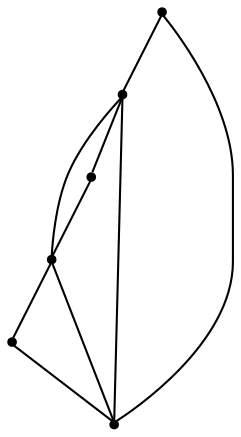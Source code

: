 graph {
  node [shape=point,comment="{\"directed\":false,\"doi\":\"10.1007/978-3-030-68766-3_7\",\"figure\":\"7 (1)\"}"]

  v0 [pos="1372.6613302231615,356.38971366260444"]
  v1 [pos="358.44460396536124,356.38971366260444"]
  v2 [pos="1150.8041069713465,388.08179263112135"]
  v3 [pos="564.4565791473332,419.778195559048"]
  v4 [pos="802.1652821339259,546.5562005995137"]
  v5 [pos="675.3867645865787,403.9298669198079"]

  v0 -- v1 [id="-1",pos="1372.6613302231615,356.38971366260444 358.44460396536124,356.38971366260444 358.44460396536124,356.38971366260444 358.44460396536124,356.38971366260444"]
  v1 -- v2 [id="-2",pos="358.44460396536124,356.38971366260444 1150.8041069713465,388.08179263112135 1150.8041069713465,388.08179263112135 1150.8041069713465,388.08179263112135"]
  v1 -- v4 [id="-3",pos="358.44460396536124,356.38971366260444 802.1652821339259,546.5562005995137 802.1652821339259,546.5562005995137 802.1652821339259,546.5562005995137"]
  v1 -- v5 [id="-4",pos="358.44460396536124,356.38971366260444 675.3867645865787,403.9298669198079 675.3867645865787,403.9298669198079 675.3867645865787,403.9298669198079"]
  v2 -- v3 [id="-6",pos="1150.8041069713465,388.08179263112135 564.4565791473332,419.778195559048 564.4565791473332,419.778195559048 564.4565791473332,419.778195559048"]
  v2 -- v4 [id="-7",pos="1150.8041069713465,388.08179263112135 802.1652821339259,546.5562005995137 802.1652821339259,546.5562005995137 802.1652821339259,546.5562005995137"]
  v4 -- v0 [id="-9",pos="802.1652821339259,546.5562005995137 1372.6613302231615,356.38971366260444 1372.6613302231615,356.38971366260444 1372.6613302231615,356.38971366260444"]
  v5 -- v2 [id="-10",pos="675.3867645865787,403.9298669198079 1150.8041069713465,388.08179263112135 1150.8041069713465,388.08179263112135 1150.8041069713465,388.08179263112135"]
  v3 -- v4 [id="-11",pos="564.4565791473332,419.778195559048 802.1652821339259,546.5562005995137 802.1652821339259,546.5562005995137 802.1652821339259,546.5562005995137"]
}